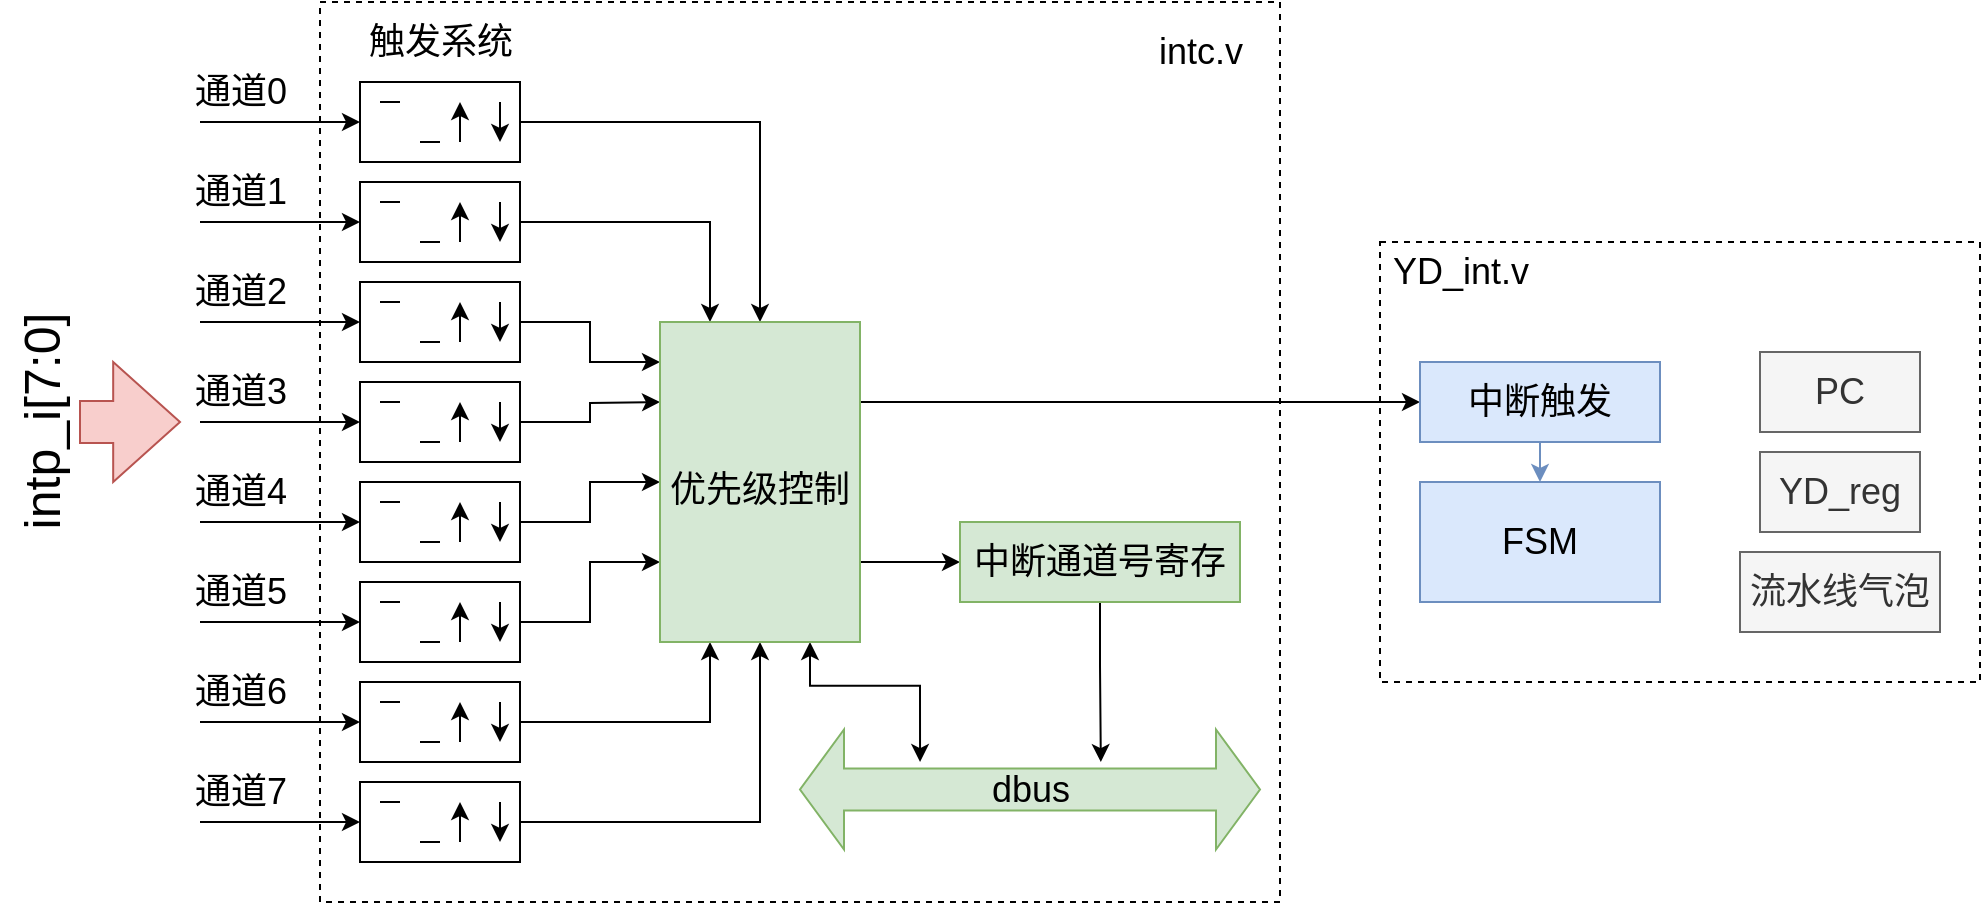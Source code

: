 <mxfile version="16.4.5" type="device"><diagram id="XkORWmfXxFBVM2uiDIsn" name="第 1 页"><mxGraphModel dx="1102" dy="609" grid="1" gridSize="10" guides="1" tooltips="1" connect="1" arrows="1" fold="1" page="1" pageScale="1" pageWidth="1169" pageHeight="1654" math="0" shadow="0"><root><mxCell id="0"/><mxCell id="1" parent="0"/><mxCell id="OQIUc3K5FX3gANl1ibVv-87" style="edgeStyle=orthogonalEdgeStyle;rounded=0;orthogonalLoop=1;jettySize=auto;html=1;exitX=1;exitY=0.5;exitDx=0;exitDy=0;fontSize=18;" edge="1" parent="1" source="OQIUc3K5FX3gANl1ibVv-1" target="OQIUc3K5FX3gANl1ibVv-86"><mxGeometry relative="1" as="geometry"/></mxCell><mxCell id="OQIUc3K5FX3gANl1ibVv-1" value="" style="rounded=0;whiteSpace=wrap;html=1;" vertex="1" parent="1"><mxGeometry x="280" y="80" width="80" height="40" as="geometry"/></mxCell><mxCell id="OQIUc3K5FX3gANl1ibVv-11" value="" style="group" vertex="1" connectable="0" parent="1"><mxGeometry x="290" y="90" width="60" height="20" as="geometry"/></mxCell><mxCell id="OQIUc3K5FX3gANl1ibVv-12" value="" style="endArrow=none;html=1;rounded=0;" edge="1" parent="OQIUc3K5FX3gANl1ibVv-11"><mxGeometry width="50" height="50" relative="1" as="geometry"><mxPoint as="sourcePoint"/><mxPoint x="10" as="targetPoint"/></mxGeometry></mxCell><mxCell id="OQIUc3K5FX3gANl1ibVv-13" value="" style="endArrow=none;html=1;rounded=0;" edge="1" parent="OQIUc3K5FX3gANl1ibVv-11"><mxGeometry width="50" height="50" relative="1" as="geometry"><mxPoint x="20" y="20" as="sourcePoint"/><mxPoint x="30" y="20" as="targetPoint"/></mxGeometry></mxCell><mxCell id="OQIUc3K5FX3gANl1ibVv-14" value="" style="endArrow=classic;html=1;rounded=0;" edge="1" parent="OQIUc3K5FX3gANl1ibVv-11"><mxGeometry width="50" height="50" relative="1" as="geometry"><mxPoint x="40" y="20" as="sourcePoint"/><mxPoint x="40" as="targetPoint"/></mxGeometry></mxCell><mxCell id="OQIUc3K5FX3gANl1ibVv-15" value="" style="endArrow=classic;html=1;rounded=0;" edge="1" parent="OQIUc3K5FX3gANl1ibVv-11"><mxGeometry width="50" height="50" relative="1" as="geometry"><mxPoint x="60" as="sourcePoint"/><mxPoint x="60" y="20" as="targetPoint"/></mxGeometry></mxCell><mxCell id="OQIUc3K5FX3gANl1ibVv-16" value="&lt;font style=&quot;font-size: 18px&quot;&gt;触发系统&lt;/font&gt;" style="text;html=1;align=center;verticalAlign=middle;resizable=0;points=[];autosize=1;strokeColor=none;fillColor=none;" vertex="1" parent="1"><mxGeometry x="275" y="50" width="90" height="20" as="geometry"/></mxCell><mxCell id="OQIUc3K5FX3gANl1ibVv-17" value="" style="endArrow=classic;html=1;rounded=0;fontSize=18;" edge="1" parent="1"><mxGeometry width="50" height="50" relative="1" as="geometry"><mxPoint x="200" y="100" as="sourcePoint"/><mxPoint x="280" y="100" as="targetPoint"/></mxGeometry></mxCell><mxCell id="OQIUc3K5FX3gANl1ibVv-19" value="通道0" style="text;html=1;align=center;verticalAlign=middle;resizable=0;points=[];autosize=1;strokeColor=none;fillColor=none;fontSize=18;" vertex="1" parent="1"><mxGeometry x="190" y="70" width="60" height="30" as="geometry"/></mxCell><mxCell id="OQIUc3K5FX3gANl1ibVv-88" style="edgeStyle=orthogonalEdgeStyle;rounded=0;orthogonalLoop=1;jettySize=auto;html=1;exitX=1;exitY=0.5;exitDx=0;exitDy=0;entryX=0.25;entryY=0;entryDx=0;entryDy=0;fontSize=18;" edge="1" parent="1" source="OQIUc3K5FX3gANl1ibVv-20" target="OQIUc3K5FX3gANl1ibVv-86"><mxGeometry relative="1" as="geometry"/></mxCell><mxCell id="OQIUc3K5FX3gANl1ibVv-20" value="" style="rounded=0;whiteSpace=wrap;html=1;" vertex="1" parent="1"><mxGeometry x="280" y="130" width="80" height="40" as="geometry"/></mxCell><mxCell id="OQIUc3K5FX3gANl1ibVv-21" value="" style="group" vertex="1" connectable="0" parent="1"><mxGeometry x="290" y="140" width="60" height="20" as="geometry"/></mxCell><mxCell id="OQIUc3K5FX3gANl1ibVv-22" value="" style="endArrow=none;html=1;rounded=0;" edge="1" parent="OQIUc3K5FX3gANl1ibVv-21"><mxGeometry width="50" height="50" relative="1" as="geometry"><mxPoint as="sourcePoint"/><mxPoint x="10" as="targetPoint"/></mxGeometry></mxCell><mxCell id="OQIUc3K5FX3gANl1ibVv-23" value="" style="endArrow=none;html=1;rounded=0;" edge="1" parent="OQIUc3K5FX3gANl1ibVv-21"><mxGeometry width="50" height="50" relative="1" as="geometry"><mxPoint x="20" y="20" as="sourcePoint"/><mxPoint x="30" y="20" as="targetPoint"/></mxGeometry></mxCell><mxCell id="OQIUc3K5FX3gANl1ibVv-24" value="" style="endArrow=classic;html=1;rounded=0;" edge="1" parent="OQIUc3K5FX3gANl1ibVv-21"><mxGeometry width="50" height="50" relative="1" as="geometry"><mxPoint x="40" y="20" as="sourcePoint"/><mxPoint x="40" as="targetPoint"/></mxGeometry></mxCell><mxCell id="OQIUc3K5FX3gANl1ibVv-25" value="" style="endArrow=classic;html=1;rounded=0;" edge="1" parent="OQIUc3K5FX3gANl1ibVv-21"><mxGeometry width="50" height="50" relative="1" as="geometry"><mxPoint x="60" as="sourcePoint"/><mxPoint x="60" y="20" as="targetPoint"/></mxGeometry></mxCell><mxCell id="OQIUc3K5FX3gANl1ibVv-26" value="" style="endArrow=classic;html=1;rounded=0;fontSize=18;" edge="1" parent="1"><mxGeometry width="50" height="50" relative="1" as="geometry"><mxPoint x="200" y="150" as="sourcePoint"/><mxPoint x="280" y="150" as="targetPoint"/></mxGeometry></mxCell><mxCell id="OQIUc3K5FX3gANl1ibVv-27" value="通道1" style="text;html=1;align=center;verticalAlign=middle;resizable=0;points=[];autosize=1;strokeColor=none;fillColor=none;fontSize=18;" vertex="1" parent="1"><mxGeometry x="190" y="120" width="60" height="30" as="geometry"/></mxCell><mxCell id="OQIUc3K5FX3gANl1ibVv-89" style="edgeStyle=orthogonalEdgeStyle;rounded=0;orthogonalLoop=1;jettySize=auto;html=1;exitX=1;exitY=0.5;exitDx=0;exitDy=0;fontSize=18;" edge="1" parent="1" source="OQIUc3K5FX3gANl1ibVv-28" target="OQIUc3K5FX3gANl1ibVv-86"><mxGeometry relative="1" as="geometry"><Array as="points"><mxPoint x="395" y="200"/><mxPoint x="395" y="220"/></Array></mxGeometry></mxCell><mxCell id="OQIUc3K5FX3gANl1ibVv-28" value="" style="rounded=0;whiteSpace=wrap;html=1;" vertex="1" parent="1"><mxGeometry x="280" y="180" width="80" height="40" as="geometry"/></mxCell><mxCell id="OQIUc3K5FX3gANl1ibVv-29" value="" style="group" vertex="1" connectable="0" parent="1"><mxGeometry x="290" y="190" width="60" height="20" as="geometry"/></mxCell><mxCell id="OQIUc3K5FX3gANl1ibVv-30" value="" style="endArrow=none;html=1;rounded=0;" edge="1" parent="OQIUc3K5FX3gANl1ibVv-29"><mxGeometry width="50" height="50" relative="1" as="geometry"><mxPoint as="sourcePoint"/><mxPoint x="10" as="targetPoint"/></mxGeometry></mxCell><mxCell id="OQIUc3K5FX3gANl1ibVv-31" value="" style="endArrow=none;html=1;rounded=0;" edge="1" parent="OQIUc3K5FX3gANl1ibVv-29"><mxGeometry width="50" height="50" relative="1" as="geometry"><mxPoint x="20" y="20" as="sourcePoint"/><mxPoint x="30" y="20" as="targetPoint"/></mxGeometry></mxCell><mxCell id="OQIUc3K5FX3gANl1ibVv-32" value="" style="endArrow=classic;html=1;rounded=0;" edge="1" parent="OQIUc3K5FX3gANl1ibVv-29"><mxGeometry width="50" height="50" relative="1" as="geometry"><mxPoint x="40" y="20" as="sourcePoint"/><mxPoint x="40" as="targetPoint"/></mxGeometry></mxCell><mxCell id="OQIUc3K5FX3gANl1ibVv-33" value="" style="endArrow=classic;html=1;rounded=0;" edge="1" parent="OQIUc3K5FX3gANl1ibVv-29"><mxGeometry width="50" height="50" relative="1" as="geometry"><mxPoint x="60" as="sourcePoint"/><mxPoint x="60" y="20" as="targetPoint"/></mxGeometry></mxCell><mxCell id="OQIUc3K5FX3gANl1ibVv-34" value="" style="endArrow=classic;html=1;rounded=0;fontSize=18;" edge="1" parent="1"><mxGeometry width="50" height="50" relative="1" as="geometry"><mxPoint x="200" y="200" as="sourcePoint"/><mxPoint x="280" y="200" as="targetPoint"/></mxGeometry></mxCell><mxCell id="OQIUc3K5FX3gANl1ibVv-35" value="通道2" style="text;html=1;align=center;verticalAlign=middle;resizable=0;points=[];autosize=1;strokeColor=none;fillColor=none;fontSize=18;" vertex="1" parent="1"><mxGeometry x="190" y="170" width="60" height="30" as="geometry"/></mxCell><mxCell id="OQIUc3K5FX3gANl1ibVv-90" style="edgeStyle=orthogonalEdgeStyle;rounded=0;orthogonalLoop=1;jettySize=auto;html=1;exitX=1;exitY=0.5;exitDx=0;exitDy=0;fontSize=18;" edge="1" parent="1" source="OQIUc3K5FX3gANl1ibVv-36"><mxGeometry relative="1" as="geometry"><mxPoint x="430" y="240" as="targetPoint"/></mxGeometry></mxCell><mxCell id="OQIUc3K5FX3gANl1ibVv-36" value="" style="rounded=0;whiteSpace=wrap;html=1;" vertex="1" parent="1"><mxGeometry x="280" y="230" width="80" height="40" as="geometry"/></mxCell><mxCell id="OQIUc3K5FX3gANl1ibVv-37" value="" style="group" vertex="1" connectable="0" parent="1"><mxGeometry x="290" y="240" width="60" height="20" as="geometry"/></mxCell><mxCell id="OQIUc3K5FX3gANl1ibVv-38" value="" style="endArrow=none;html=1;rounded=0;" edge="1" parent="OQIUc3K5FX3gANl1ibVv-37"><mxGeometry width="50" height="50" relative="1" as="geometry"><mxPoint as="sourcePoint"/><mxPoint x="10" as="targetPoint"/></mxGeometry></mxCell><mxCell id="OQIUc3K5FX3gANl1ibVv-39" value="" style="endArrow=none;html=1;rounded=0;" edge="1" parent="OQIUc3K5FX3gANl1ibVv-37"><mxGeometry width="50" height="50" relative="1" as="geometry"><mxPoint x="20" y="20" as="sourcePoint"/><mxPoint x="30" y="20" as="targetPoint"/></mxGeometry></mxCell><mxCell id="OQIUc3K5FX3gANl1ibVv-40" value="" style="endArrow=classic;html=1;rounded=0;" edge="1" parent="OQIUc3K5FX3gANl1ibVv-37"><mxGeometry width="50" height="50" relative="1" as="geometry"><mxPoint x="40" y="20" as="sourcePoint"/><mxPoint x="40" as="targetPoint"/></mxGeometry></mxCell><mxCell id="OQIUc3K5FX3gANl1ibVv-41" value="" style="endArrow=classic;html=1;rounded=0;" edge="1" parent="OQIUc3K5FX3gANl1ibVv-37"><mxGeometry width="50" height="50" relative="1" as="geometry"><mxPoint x="60" as="sourcePoint"/><mxPoint x="60" y="20" as="targetPoint"/></mxGeometry></mxCell><mxCell id="OQIUc3K5FX3gANl1ibVv-42" value="" style="endArrow=classic;html=1;rounded=0;fontSize=18;" edge="1" parent="1"><mxGeometry width="50" height="50" relative="1" as="geometry"><mxPoint x="200" y="250" as="sourcePoint"/><mxPoint x="280" y="250" as="targetPoint"/></mxGeometry></mxCell><mxCell id="OQIUc3K5FX3gANl1ibVv-43" value="通道3" style="text;html=1;align=center;verticalAlign=middle;resizable=0;points=[];autosize=1;strokeColor=none;fillColor=none;fontSize=18;" vertex="1" parent="1"><mxGeometry x="190" y="220" width="60" height="30" as="geometry"/></mxCell><mxCell id="OQIUc3K5FX3gANl1ibVv-91" style="edgeStyle=orthogonalEdgeStyle;rounded=0;orthogonalLoop=1;jettySize=auto;html=1;exitX=1;exitY=0.5;exitDx=0;exitDy=0;entryX=0;entryY=0.5;entryDx=0;entryDy=0;fontSize=18;" edge="1" parent="1" source="OQIUc3K5FX3gANl1ibVv-52" target="OQIUc3K5FX3gANl1ibVv-86"><mxGeometry relative="1" as="geometry"/></mxCell><mxCell id="OQIUc3K5FX3gANl1ibVv-52" value="" style="rounded=0;whiteSpace=wrap;html=1;" vertex="1" parent="1"><mxGeometry x="280" y="280" width="80" height="40" as="geometry"/></mxCell><mxCell id="OQIUc3K5FX3gANl1ibVv-53" value="" style="group" vertex="1" connectable="0" parent="1"><mxGeometry x="290" y="290" width="60" height="20" as="geometry"/></mxCell><mxCell id="OQIUc3K5FX3gANl1ibVv-54" value="" style="endArrow=none;html=1;rounded=0;" edge="1" parent="OQIUc3K5FX3gANl1ibVv-53"><mxGeometry width="50" height="50" relative="1" as="geometry"><mxPoint as="sourcePoint"/><mxPoint x="10" as="targetPoint"/></mxGeometry></mxCell><mxCell id="OQIUc3K5FX3gANl1ibVv-55" value="" style="endArrow=none;html=1;rounded=0;" edge="1" parent="OQIUc3K5FX3gANl1ibVv-53"><mxGeometry width="50" height="50" relative="1" as="geometry"><mxPoint x="20" y="20" as="sourcePoint"/><mxPoint x="30" y="20" as="targetPoint"/></mxGeometry></mxCell><mxCell id="OQIUc3K5FX3gANl1ibVv-56" value="" style="endArrow=classic;html=1;rounded=0;" edge="1" parent="OQIUc3K5FX3gANl1ibVv-53"><mxGeometry width="50" height="50" relative="1" as="geometry"><mxPoint x="40" y="20" as="sourcePoint"/><mxPoint x="40" as="targetPoint"/></mxGeometry></mxCell><mxCell id="OQIUc3K5FX3gANl1ibVv-57" value="" style="endArrow=classic;html=1;rounded=0;" edge="1" parent="OQIUc3K5FX3gANl1ibVv-53"><mxGeometry width="50" height="50" relative="1" as="geometry"><mxPoint x="60" as="sourcePoint"/><mxPoint x="60" y="20" as="targetPoint"/></mxGeometry></mxCell><mxCell id="OQIUc3K5FX3gANl1ibVv-58" value="" style="endArrow=classic;html=1;rounded=0;fontSize=18;" edge="1" parent="1"><mxGeometry width="50" height="50" relative="1" as="geometry"><mxPoint x="200" y="300" as="sourcePoint"/><mxPoint x="280" y="300" as="targetPoint"/></mxGeometry></mxCell><mxCell id="OQIUc3K5FX3gANl1ibVv-59" value="通道4" style="text;html=1;align=center;verticalAlign=middle;resizable=0;points=[];autosize=1;strokeColor=none;fillColor=none;fontSize=18;" vertex="1" parent="1"><mxGeometry x="190" y="270" width="60" height="30" as="geometry"/></mxCell><mxCell id="OQIUc3K5FX3gANl1ibVv-92" style="edgeStyle=orthogonalEdgeStyle;rounded=0;orthogonalLoop=1;jettySize=auto;html=1;exitX=1;exitY=0.5;exitDx=0;exitDy=0;entryX=0;entryY=0.75;entryDx=0;entryDy=0;fontSize=18;" edge="1" parent="1" source="OQIUc3K5FX3gANl1ibVv-60" target="OQIUc3K5FX3gANl1ibVv-86"><mxGeometry relative="1" as="geometry"/></mxCell><mxCell id="OQIUc3K5FX3gANl1ibVv-60" value="" style="rounded=0;whiteSpace=wrap;html=1;" vertex="1" parent="1"><mxGeometry x="280" y="330" width="80" height="40" as="geometry"/></mxCell><mxCell id="OQIUc3K5FX3gANl1ibVv-61" value="" style="group" vertex="1" connectable="0" parent="1"><mxGeometry x="290" y="340" width="60" height="20" as="geometry"/></mxCell><mxCell id="OQIUc3K5FX3gANl1ibVv-62" value="" style="endArrow=none;html=1;rounded=0;" edge="1" parent="OQIUc3K5FX3gANl1ibVv-61"><mxGeometry width="50" height="50" relative="1" as="geometry"><mxPoint as="sourcePoint"/><mxPoint x="10" as="targetPoint"/></mxGeometry></mxCell><mxCell id="OQIUc3K5FX3gANl1ibVv-63" value="" style="endArrow=none;html=1;rounded=0;" edge="1" parent="OQIUc3K5FX3gANl1ibVv-61"><mxGeometry width="50" height="50" relative="1" as="geometry"><mxPoint x="20" y="20" as="sourcePoint"/><mxPoint x="30" y="20" as="targetPoint"/></mxGeometry></mxCell><mxCell id="OQIUc3K5FX3gANl1ibVv-64" value="" style="endArrow=classic;html=1;rounded=0;" edge="1" parent="OQIUc3K5FX3gANl1ibVv-61"><mxGeometry width="50" height="50" relative="1" as="geometry"><mxPoint x="40" y="20" as="sourcePoint"/><mxPoint x="40" as="targetPoint"/></mxGeometry></mxCell><mxCell id="OQIUc3K5FX3gANl1ibVv-65" value="" style="endArrow=classic;html=1;rounded=0;" edge="1" parent="OQIUc3K5FX3gANl1ibVv-61"><mxGeometry width="50" height="50" relative="1" as="geometry"><mxPoint x="60" as="sourcePoint"/><mxPoint x="60" y="20" as="targetPoint"/></mxGeometry></mxCell><mxCell id="OQIUc3K5FX3gANl1ibVv-66" value="" style="endArrow=classic;html=1;rounded=0;fontSize=18;" edge="1" parent="1"><mxGeometry width="50" height="50" relative="1" as="geometry"><mxPoint x="200" y="350" as="sourcePoint"/><mxPoint x="280" y="350" as="targetPoint"/></mxGeometry></mxCell><mxCell id="OQIUc3K5FX3gANl1ibVv-67" value="通道5" style="text;html=1;align=center;verticalAlign=middle;resizable=0;points=[];autosize=1;strokeColor=none;fillColor=none;fontSize=18;" vertex="1" parent="1"><mxGeometry x="190" y="320" width="60" height="30" as="geometry"/></mxCell><mxCell id="OQIUc3K5FX3gANl1ibVv-93" style="edgeStyle=orthogonalEdgeStyle;rounded=0;orthogonalLoop=1;jettySize=auto;html=1;exitX=1;exitY=0.5;exitDx=0;exitDy=0;entryX=0.25;entryY=1;entryDx=0;entryDy=0;fontSize=18;" edge="1" parent="1" source="OQIUc3K5FX3gANl1ibVv-68" target="OQIUc3K5FX3gANl1ibVv-86"><mxGeometry relative="1" as="geometry"/></mxCell><mxCell id="OQIUc3K5FX3gANl1ibVv-68" value="" style="rounded=0;whiteSpace=wrap;html=1;" vertex="1" parent="1"><mxGeometry x="280" y="380" width="80" height="40" as="geometry"/></mxCell><mxCell id="OQIUc3K5FX3gANl1ibVv-69" value="" style="group" vertex="1" connectable="0" parent="1"><mxGeometry x="290" y="390" width="60" height="20" as="geometry"/></mxCell><mxCell id="OQIUc3K5FX3gANl1ibVv-70" value="" style="endArrow=none;html=1;rounded=0;" edge="1" parent="OQIUc3K5FX3gANl1ibVv-69"><mxGeometry width="50" height="50" relative="1" as="geometry"><mxPoint as="sourcePoint"/><mxPoint x="10" as="targetPoint"/></mxGeometry></mxCell><mxCell id="OQIUc3K5FX3gANl1ibVv-71" value="" style="endArrow=none;html=1;rounded=0;" edge="1" parent="OQIUc3K5FX3gANl1ibVv-69"><mxGeometry width="50" height="50" relative="1" as="geometry"><mxPoint x="20" y="20" as="sourcePoint"/><mxPoint x="30" y="20" as="targetPoint"/></mxGeometry></mxCell><mxCell id="OQIUc3K5FX3gANl1ibVv-72" value="" style="endArrow=classic;html=1;rounded=0;" edge="1" parent="OQIUc3K5FX3gANl1ibVv-69"><mxGeometry width="50" height="50" relative="1" as="geometry"><mxPoint x="40" y="20" as="sourcePoint"/><mxPoint x="40" as="targetPoint"/></mxGeometry></mxCell><mxCell id="OQIUc3K5FX3gANl1ibVv-73" value="" style="endArrow=classic;html=1;rounded=0;" edge="1" parent="OQIUc3K5FX3gANl1ibVv-69"><mxGeometry width="50" height="50" relative="1" as="geometry"><mxPoint x="60" as="sourcePoint"/><mxPoint x="60" y="20" as="targetPoint"/></mxGeometry></mxCell><mxCell id="OQIUc3K5FX3gANl1ibVv-74" value="" style="endArrow=classic;html=1;rounded=0;fontSize=18;" edge="1" parent="1"><mxGeometry width="50" height="50" relative="1" as="geometry"><mxPoint x="200" y="400" as="sourcePoint"/><mxPoint x="280" y="400" as="targetPoint"/></mxGeometry></mxCell><mxCell id="OQIUc3K5FX3gANl1ibVv-75" value="通道6" style="text;html=1;align=center;verticalAlign=middle;resizable=0;points=[];autosize=1;strokeColor=none;fillColor=none;fontSize=18;" vertex="1" parent="1"><mxGeometry x="190" y="370" width="60" height="30" as="geometry"/></mxCell><mxCell id="OQIUc3K5FX3gANl1ibVv-94" style="edgeStyle=orthogonalEdgeStyle;rounded=0;orthogonalLoop=1;jettySize=auto;html=1;exitX=1;exitY=0.5;exitDx=0;exitDy=0;fontSize=18;" edge="1" parent="1" source="OQIUc3K5FX3gANl1ibVv-76" target="OQIUc3K5FX3gANl1ibVv-86"><mxGeometry relative="1" as="geometry"/></mxCell><mxCell id="OQIUc3K5FX3gANl1ibVv-76" value="" style="rounded=0;whiteSpace=wrap;html=1;" vertex="1" parent="1"><mxGeometry x="280" y="430" width="80" height="40" as="geometry"/></mxCell><mxCell id="OQIUc3K5FX3gANl1ibVv-77" value="" style="group" vertex="1" connectable="0" parent="1"><mxGeometry x="290" y="440" width="60" height="20" as="geometry"/></mxCell><mxCell id="OQIUc3K5FX3gANl1ibVv-78" value="" style="endArrow=none;html=1;rounded=0;" edge="1" parent="OQIUc3K5FX3gANl1ibVv-77"><mxGeometry width="50" height="50" relative="1" as="geometry"><mxPoint as="sourcePoint"/><mxPoint x="10" as="targetPoint"/></mxGeometry></mxCell><mxCell id="OQIUc3K5FX3gANl1ibVv-79" value="" style="endArrow=none;html=1;rounded=0;" edge="1" parent="OQIUc3K5FX3gANl1ibVv-77"><mxGeometry width="50" height="50" relative="1" as="geometry"><mxPoint x="20" y="20" as="sourcePoint"/><mxPoint x="30" y="20" as="targetPoint"/></mxGeometry></mxCell><mxCell id="OQIUc3K5FX3gANl1ibVv-80" value="" style="endArrow=classic;html=1;rounded=0;" edge="1" parent="OQIUc3K5FX3gANl1ibVv-77"><mxGeometry width="50" height="50" relative="1" as="geometry"><mxPoint x="40" y="20" as="sourcePoint"/><mxPoint x="40" as="targetPoint"/></mxGeometry></mxCell><mxCell id="OQIUc3K5FX3gANl1ibVv-81" value="" style="endArrow=classic;html=1;rounded=0;" edge="1" parent="OQIUc3K5FX3gANl1ibVv-77"><mxGeometry width="50" height="50" relative="1" as="geometry"><mxPoint x="60" as="sourcePoint"/><mxPoint x="60" y="20" as="targetPoint"/></mxGeometry></mxCell><mxCell id="OQIUc3K5FX3gANl1ibVv-82" value="" style="endArrow=classic;html=1;rounded=0;fontSize=18;" edge="1" parent="1"><mxGeometry width="50" height="50" relative="1" as="geometry"><mxPoint x="200" y="450" as="sourcePoint"/><mxPoint x="280" y="450" as="targetPoint"/></mxGeometry></mxCell><mxCell id="OQIUc3K5FX3gANl1ibVv-83" value="通道7" style="text;html=1;align=center;verticalAlign=middle;resizable=0;points=[];autosize=1;strokeColor=none;fillColor=none;fontSize=18;" vertex="1" parent="1"><mxGeometry x="190" y="420" width="60" height="30" as="geometry"/></mxCell><mxCell id="OQIUc3K5FX3gANl1ibVv-84" value="intp_i[7:0]" style="text;html=1;align=center;verticalAlign=middle;resizable=0;points=[];autosize=1;strokeColor=none;fillColor=none;fontSize=25;rotation=-90;" vertex="1" parent="1"><mxGeometry x="60" y="230" width="120" height="40" as="geometry"/></mxCell><mxCell id="OQIUc3K5FX3gANl1ibVv-85" value="" style="html=1;shadow=0;dashed=0;align=center;verticalAlign=middle;shape=mxgraph.arrows2.arrow;dy=0.65;dx=33.41;notch=0;fontSize=25;fillColor=#f8cecc;strokeColor=#b85450;" vertex="1" parent="1"><mxGeometry x="140" y="220" width="50" height="60" as="geometry"/></mxCell><mxCell id="OQIUc3K5FX3gANl1ibVv-101" style="edgeStyle=orthogonalEdgeStyle;rounded=0;orthogonalLoop=1;jettySize=auto;html=1;exitX=1;exitY=0.25;exitDx=0;exitDy=0;entryX=0;entryY=0.5;entryDx=0;entryDy=0;fontSize=18;" edge="1" parent="1" source="OQIUc3K5FX3gANl1ibVv-86" target="OQIUc3K5FX3gANl1ibVv-97"><mxGeometry relative="1" as="geometry"/></mxCell><mxCell id="OQIUc3K5FX3gANl1ibVv-102" style="edgeStyle=orthogonalEdgeStyle;rounded=0;orthogonalLoop=1;jettySize=auto;html=1;exitX=1;exitY=0.75;exitDx=0;exitDy=0;entryX=0;entryY=0.5;entryDx=0;entryDy=0;fontSize=18;" edge="1" parent="1" source="OQIUc3K5FX3gANl1ibVv-86" target="OQIUc3K5FX3gANl1ibVv-96"><mxGeometry relative="1" as="geometry"/></mxCell><mxCell id="OQIUc3K5FX3gANl1ibVv-107" style="edgeStyle=orthogonalEdgeStyle;rounded=0;orthogonalLoop=1;jettySize=auto;html=1;exitX=0.75;exitY=1;exitDx=0;exitDy=0;entryX=0.261;entryY=0.271;entryDx=0;entryDy=0;entryPerimeter=0;fontSize=18;startArrow=classic;startFill=1;" edge="1" parent="1" source="OQIUc3K5FX3gANl1ibVv-86" target="OQIUc3K5FX3gANl1ibVv-105"><mxGeometry relative="1" as="geometry"/></mxCell><mxCell id="OQIUc3K5FX3gANl1ibVv-86" value="&lt;font style=&quot;font-size: 18px&quot;&gt;优先级控制&lt;/font&gt;" style="rounded=0;whiteSpace=wrap;html=1;fontSize=25;fillColor=#d5e8d4;strokeColor=#82b366;" vertex="1" parent="1"><mxGeometry x="430" y="200" width="100" height="160" as="geometry"/></mxCell><mxCell id="OQIUc3K5FX3gANl1ibVv-106" style="edgeStyle=orthogonalEdgeStyle;rounded=0;orthogonalLoop=1;jettySize=auto;html=1;exitX=0.5;exitY=1;exitDx=0;exitDy=0;entryX=0.654;entryY=0.271;entryDx=0;entryDy=0;entryPerimeter=0;fontSize=18;" edge="1" parent="1" source="OQIUc3K5FX3gANl1ibVv-96" target="OQIUc3K5FX3gANl1ibVv-105"><mxGeometry relative="1" as="geometry"/></mxCell><mxCell id="OQIUc3K5FX3gANl1ibVv-96" value="中断通道号寄存" style="rounded=0;whiteSpace=wrap;html=1;fontSize=18;fillColor=#d5e8d4;strokeColor=#82b366;" vertex="1" parent="1"><mxGeometry x="580" y="300" width="140" height="40" as="geometry"/></mxCell><mxCell id="OQIUc3K5FX3gANl1ibVv-109" style="edgeStyle=orthogonalEdgeStyle;rounded=0;orthogonalLoop=1;jettySize=auto;html=1;exitX=0.5;exitY=1;exitDx=0;exitDy=0;entryX=0.5;entryY=0;entryDx=0;entryDy=0;fontSize=18;startArrow=none;startFill=0;fillColor=#dae8fc;strokeColor=#6c8ebf;" edge="1" parent="1" source="OQIUc3K5FX3gANl1ibVv-97" target="OQIUc3K5FX3gANl1ibVv-108"><mxGeometry relative="1" as="geometry"/></mxCell><mxCell id="OQIUc3K5FX3gANl1ibVv-97" value="中断触发" style="rounded=0;whiteSpace=wrap;html=1;fontSize=18;fillColor=#dae8fc;strokeColor=#6c8ebf;" vertex="1" parent="1"><mxGeometry x="810" y="220" width="120" height="40" as="geometry"/></mxCell><mxCell id="OQIUc3K5FX3gANl1ibVv-105" value="dbus" style="html=1;shadow=0;dashed=0;align=center;verticalAlign=middle;shape=mxgraph.arrows2.twoWayArrow;dy=0.65;dx=22;fontSize=18;fillColor=#d5e8d4;strokeColor=#82b366;" vertex="1" parent="1"><mxGeometry x="500" y="403.75" width="230" height="60" as="geometry"/></mxCell><mxCell id="OQIUc3K5FX3gANl1ibVv-108" value="FSM" style="rounded=0;whiteSpace=wrap;html=1;fontSize=18;fillColor=#dae8fc;strokeColor=#6c8ebf;" vertex="1" parent="1"><mxGeometry x="810" y="280" width="120" height="60" as="geometry"/></mxCell><mxCell id="OQIUc3K5FX3gANl1ibVv-110" value="PC" style="rounded=0;whiteSpace=wrap;html=1;fontSize=18;fillColor=#f5f5f5;fontColor=#333333;strokeColor=#666666;" vertex="1" parent="1"><mxGeometry x="980" y="215" width="80" height="40" as="geometry"/></mxCell><mxCell id="OQIUc3K5FX3gANl1ibVv-111" value="YD_reg" style="rounded=0;whiteSpace=wrap;html=1;fontSize=18;fillColor=#f5f5f5;fontColor=#333333;strokeColor=#666666;" vertex="1" parent="1"><mxGeometry x="980" y="265" width="80" height="40" as="geometry"/></mxCell><mxCell id="OQIUc3K5FX3gANl1ibVv-112" value="流水线气泡" style="rounded=0;whiteSpace=wrap;html=1;fontSize=18;fillColor=#f5f5f5;fontColor=#333333;strokeColor=#666666;" vertex="1" parent="1"><mxGeometry x="970" y="315" width="100" height="40" as="geometry"/></mxCell><mxCell id="OQIUc3K5FX3gANl1ibVv-115" value="" style="rounded=0;whiteSpace=wrap;html=1;fontSize=18;fillColor=none;dashed=1;" vertex="1" parent="1"><mxGeometry x="260" y="40" width="480" height="450" as="geometry"/></mxCell><mxCell id="OQIUc3K5FX3gANl1ibVv-116" value="" style="rounded=0;whiteSpace=wrap;html=1;dashed=1;fontSize=18;fillColor=none;" vertex="1" parent="1"><mxGeometry x="790" y="160" width="300" height="220" as="geometry"/></mxCell><mxCell id="OQIUc3K5FX3gANl1ibVv-117" value="intc.v" style="text;html=1;align=center;verticalAlign=middle;resizable=0;points=[];autosize=1;strokeColor=none;fillColor=none;fontSize=18;" vertex="1" parent="1"><mxGeometry x="670" y="50" width="60" height="30" as="geometry"/></mxCell><mxCell id="OQIUc3K5FX3gANl1ibVv-118" value="YD_int.v" style="text;html=1;align=center;verticalAlign=middle;resizable=0;points=[];autosize=1;strokeColor=none;fillColor=none;fontSize=18;" vertex="1" parent="1"><mxGeometry x="790" y="160" width="80" height="30" as="geometry"/></mxCell></root></mxGraphModel></diagram></mxfile>
